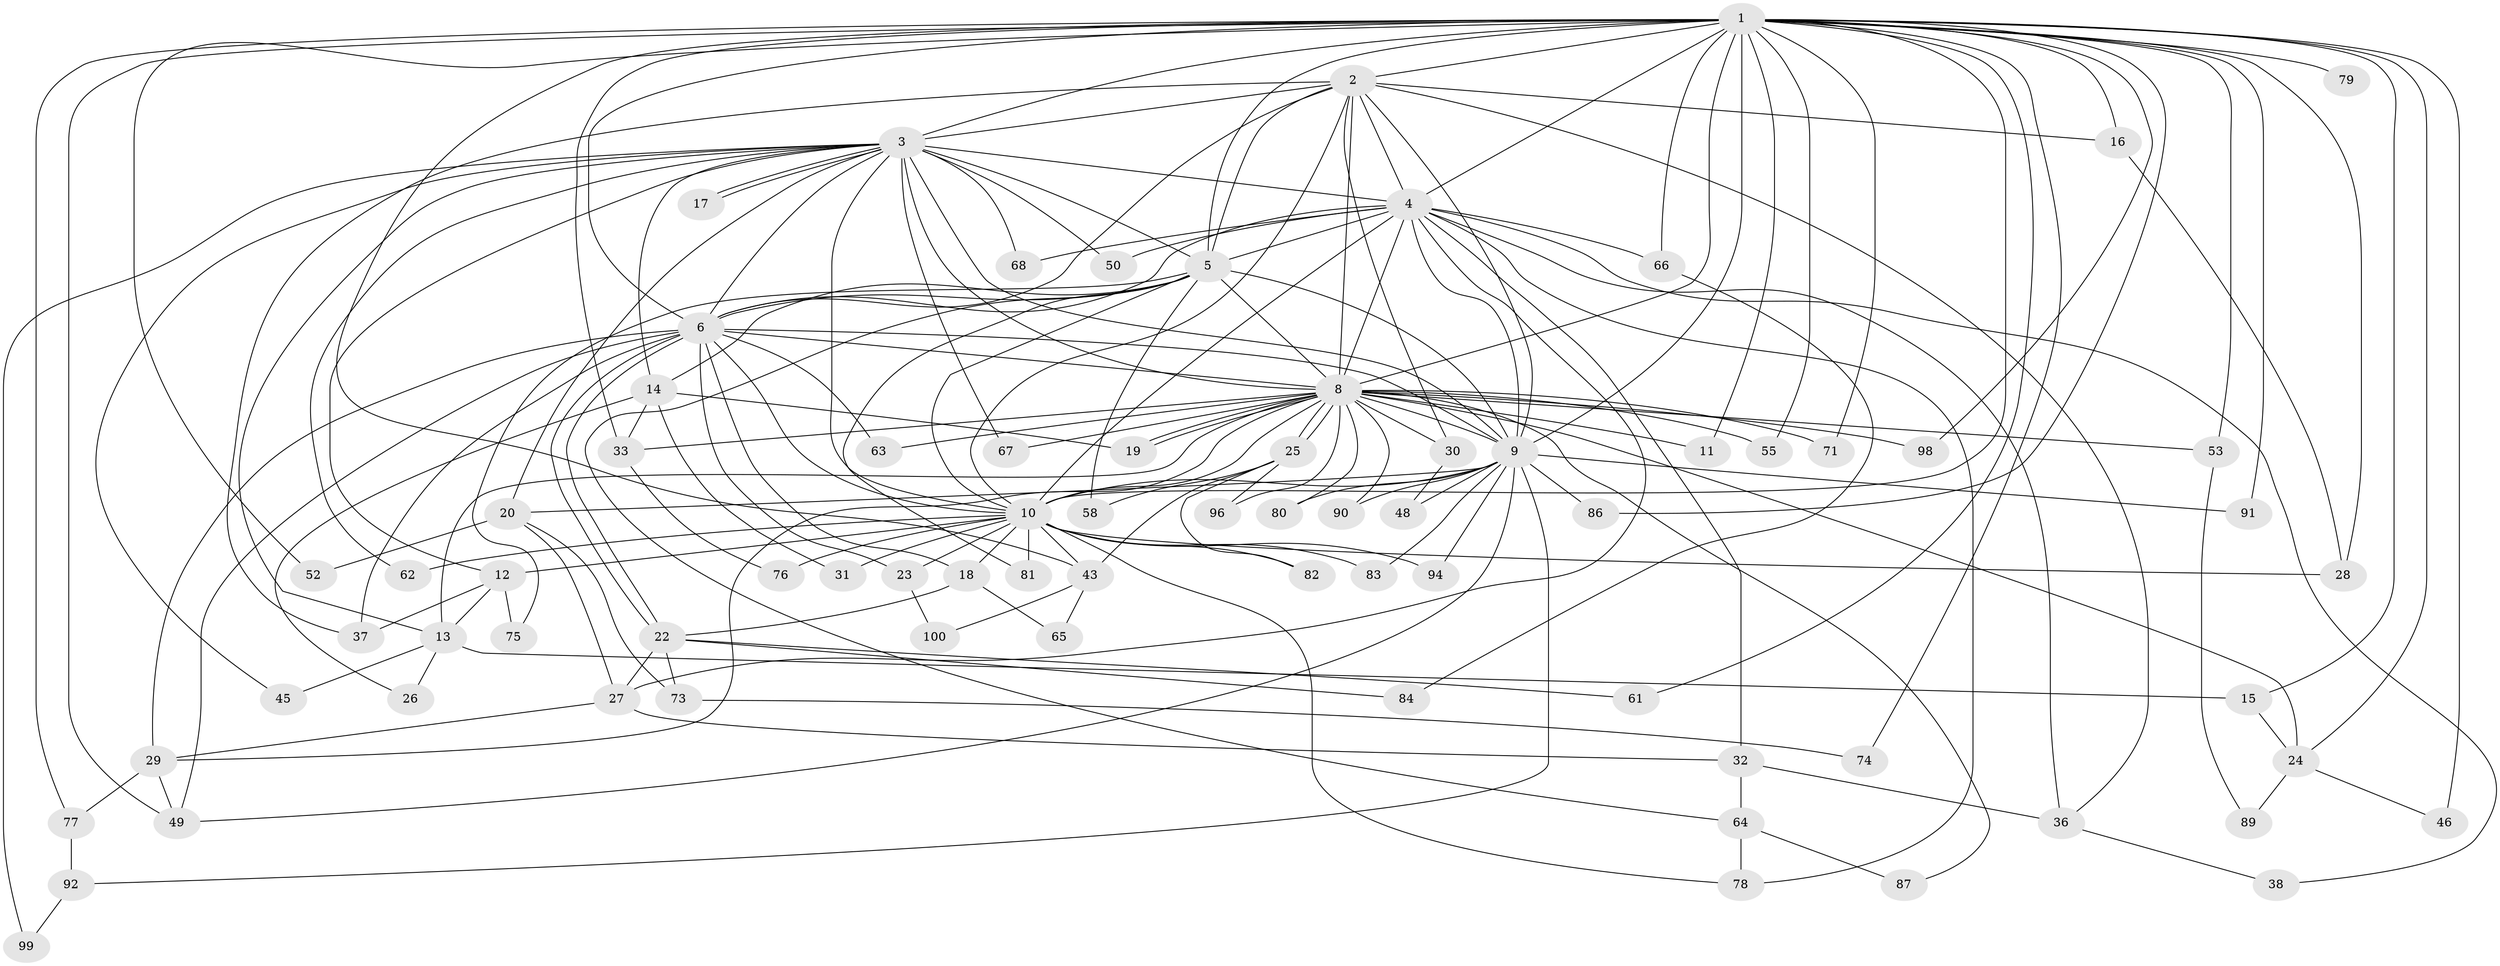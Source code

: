 // original degree distribution, {26: 0.009900990099009901, 15: 0.009900990099009901, 24: 0.009900990099009901, 18: 0.009900990099009901, 14: 0.009900990099009901, 17: 0.019801980198019802, 19: 0.009900990099009901, 32: 0.009900990099009901, 22: 0.009900990099009901, 3: 0.25742574257425743, 4: 0.06930693069306931, 6: 0.039603960396039604, 2: 0.49504950495049505, 5: 0.039603960396039604}
// Generated by graph-tools (version 1.1) at 2025/11/02/27/25 16:11:04]
// undirected, 76 vertices, 183 edges
graph export_dot {
graph [start="1"]
  node [color=gray90,style=filled];
  1 [super="+7"];
  2 [super="+42"];
  3 [super="+57"];
  4 [super="+72"];
  5 [super="+47"];
  6 [super="+97"];
  8 [super="+41"];
  9 [super="+60"];
  10 [super="+56"];
  11 [super="+93"];
  12 [super="+21"];
  13;
  14 [super="+39"];
  15;
  16 [super="+54"];
  17;
  18;
  19;
  20 [super="+35"];
  22 [super="+69"];
  23;
  24 [super="+40"];
  25 [super="+88"];
  26;
  27;
  28;
  29 [super="+44"];
  30;
  31;
  32;
  33 [super="+34"];
  36 [super="+59"];
  37 [super="+51"];
  38;
  43;
  45;
  46 [super="+101"];
  48;
  49 [super="+70"];
  50;
  52;
  53;
  55;
  58;
  61;
  62;
  63;
  64;
  65;
  66;
  67;
  68;
  71;
  73 [super="+85"];
  74;
  75;
  76;
  77;
  78 [super="+95"];
  79;
  80;
  81;
  82;
  83;
  84;
  86;
  87;
  89;
  90;
  91;
  92;
  94;
  96;
  98;
  99;
  100;
  1 -- 2 [weight=2];
  1 -- 3 [weight=3];
  1 -- 4 [weight=2];
  1 -- 5 [weight=3];
  1 -- 6 [weight=2];
  1 -- 8 [weight=2];
  1 -- 9 [weight=2];
  1 -- 10 [weight=3];
  1 -- 11;
  1 -- 16;
  1 -- 24;
  1 -- 28;
  1 -- 33;
  1 -- 43;
  1 -- 52;
  1 -- 55;
  1 -- 66;
  1 -- 71;
  1 -- 77;
  1 -- 79 [weight=2];
  1 -- 86;
  1 -- 98;
  1 -- 74;
  1 -- 15;
  1 -- 91;
  1 -- 46 [weight=2];
  1 -- 53;
  1 -- 61;
  1 -- 49;
  2 -- 3;
  2 -- 4;
  2 -- 5;
  2 -- 6;
  2 -- 8;
  2 -- 9;
  2 -- 10;
  2 -- 16;
  2 -- 30;
  2 -- 36;
  2 -- 37;
  3 -- 4 [weight=2];
  3 -- 5;
  3 -- 6;
  3 -- 8 [weight=2];
  3 -- 9;
  3 -- 10;
  3 -- 12;
  3 -- 13;
  3 -- 14;
  3 -- 17;
  3 -- 17;
  3 -- 20;
  3 -- 45;
  3 -- 50;
  3 -- 62;
  3 -- 67;
  3 -- 68;
  3 -- 99;
  4 -- 5;
  4 -- 6;
  4 -- 8;
  4 -- 9;
  4 -- 10;
  4 -- 27;
  4 -- 32;
  4 -- 38;
  4 -- 50;
  4 -- 66;
  4 -- 68;
  4 -- 78;
  4 -- 36;
  5 -- 6;
  5 -- 8;
  5 -- 9;
  5 -- 10;
  5 -- 14;
  5 -- 64;
  5 -- 75;
  5 -- 81;
  5 -- 58;
  6 -- 8;
  6 -- 9;
  6 -- 10;
  6 -- 18;
  6 -- 22;
  6 -- 22;
  6 -- 23;
  6 -- 29;
  6 -- 37;
  6 -- 63;
  6 -- 49;
  8 -- 9 [weight=2];
  8 -- 10;
  8 -- 11 [weight=2];
  8 -- 13;
  8 -- 19;
  8 -- 19;
  8 -- 25;
  8 -- 25;
  8 -- 29;
  8 -- 30;
  8 -- 33;
  8 -- 53;
  8 -- 55;
  8 -- 63;
  8 -- 67;
  8 -- 71;
  8 -- 80;
  8 -- 87;
  8 -- 90;
  8 -- 96;
  8 -- 98;
  8 -- 24;
  9 -- 10;
  9 -- 20;
  9 -- 48;
  9 -- 49;
  9 -- 80;
  9 -- 83;
  9 -- 86;
  9 -- 92;
  9 -- 90;
  9 -- 91;
  9 -- 94;
  10 -- 12;
  10 -- 18;
  10 -- 23;
  10 -- 28;
  10 -- 31;
  10 -- 43;
  10 -- 62;
  10 -- 81;
  10 -- 82;
  10 -- 83;
  10 -- 94;
  10 -- 76;
  10 -- 78;
  12 -- 75;
  12 -- 13;
  12 -- 37;
  13 -- 15;
  13 -- 26;
  13 -- 45;
  14 -- 26;
  14 -- 31;
  14 -- 33;
  14 -- 19;
  15 -- 24;
  16 -- 28;
  18 -- 65;
  18 -- 22;
  20 -- 52;
  20 -- 73;
  20 -- 27;
  22 -- 27;
  22 -- 61;
  22 -- 73;
  22 -- 84;
  23 -- 100;
  24 -- 46;
  24 -- 89;
  25 -- 58;
  25 -- 82;
  25 -- 96;
  25 -- 43;
  27 -- 32;
  27 -- 29;
  29 -- 49;
  29 -- 77;
  30 -- 48;
  32 -- 36;
  32 -- 64;
  33 -- 76;
  36 -- 38;
  43 -- 65;
  43 -- 100;
  53 -- 89;
  64 -- 78;
  64 -- 87;
  66 -- 84;
  73 -- 74;
  77 -- 92;
  92 -- 99;
}
